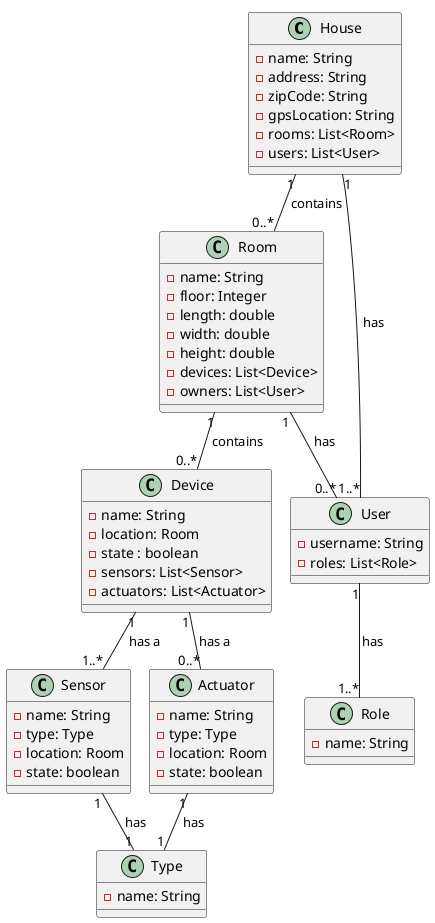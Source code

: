 @startuml
!pragma layout smetana
class House {
-name: String
-address: String
-zipCode: String
-gpsLocation: String
-rooms: List<Room>
-users: List<User>

}

class Room {

-name: String
-floor: Integer
-length: double
-width: double
-height: double
-devices: List<Device>
-owners: List<User>

}

class Device {
-name: String
-location: Room
-state : boolean
-sensors: List<Sensor>
-actuators: List<Actuator>
}

class Sensor {
-name: String
-type: Type
-location: Room
-state: boolean



}
class Type {
-name: String



}
class Actuator {
-name: String
-type: Type
-location: Room
-state: boolean

}

class User {

-username: String
-roles: List<Role>

}

class Role {

-name: String


}

House "1" -- "0..*" Room : contains
Room "1"-- "0..*" Device : contains
Device "1" --"1..*" Sensor : has a
Device "1" --"0..*" Actuator : has a
House "1" -- "1..*" User : has
Room "1" -- "0..*" User : has
User "1"-- "1..*" Role : has
Sensor "1" -- "1" Type : has
Actuator "1" -- "1" Type : has

@enduml